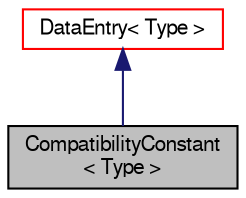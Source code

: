 digraph "CompatibilityConstant&lt; Type &gt;"
{
  bgcolor="transparent";
  edge [fontname="FreeSans",fontsize="10",labelfontname="FreeSans",labelfontsize="10"];
  node [fontname="FreeSans",fontsize="10",shape=record];
  Node3 [label="CompatibilityConstant\l\< Type \>",height=0.2,width=0.4,color="black", fillcolor="grey75", style="filled", fontcolor="black"];
  Node4 -> Node3 [dir="back",color="midnightblue",fontsize="10",style="solid",fontname="FreeSans"];
  Node4 [label="DataEntry\< Type \>",height=0.2,width=0.4,color="red",URL="$a27662.html",tooltip="Top level data entry class for use in dictionaries. Provides a mechanism to specify a variable as a c..."];
}
